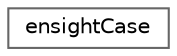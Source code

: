 digraph "Graphical Class Hierarchy"
{
 // LATEX_PDF_SIZE
  bgcolor="transparent";
  edge [fontname=Helvetica,fontsize=10,labelfontname=Helvetica,labelfontsize=10];
  node [fontname=Helvetica,fontsize=10,shape=box,height=0.2,width=0.4];
  rankdir="LR";
  Node0 [id="Node000000",label="ensightCase",height=0.2,width=0.4,color="grey40", fillcolor="white", style="filled",URL="$classFoam_1_1ensightCase.html",tooltip="Supports writing of ensight cases as well as providing common factory methods to open new files."];
}
